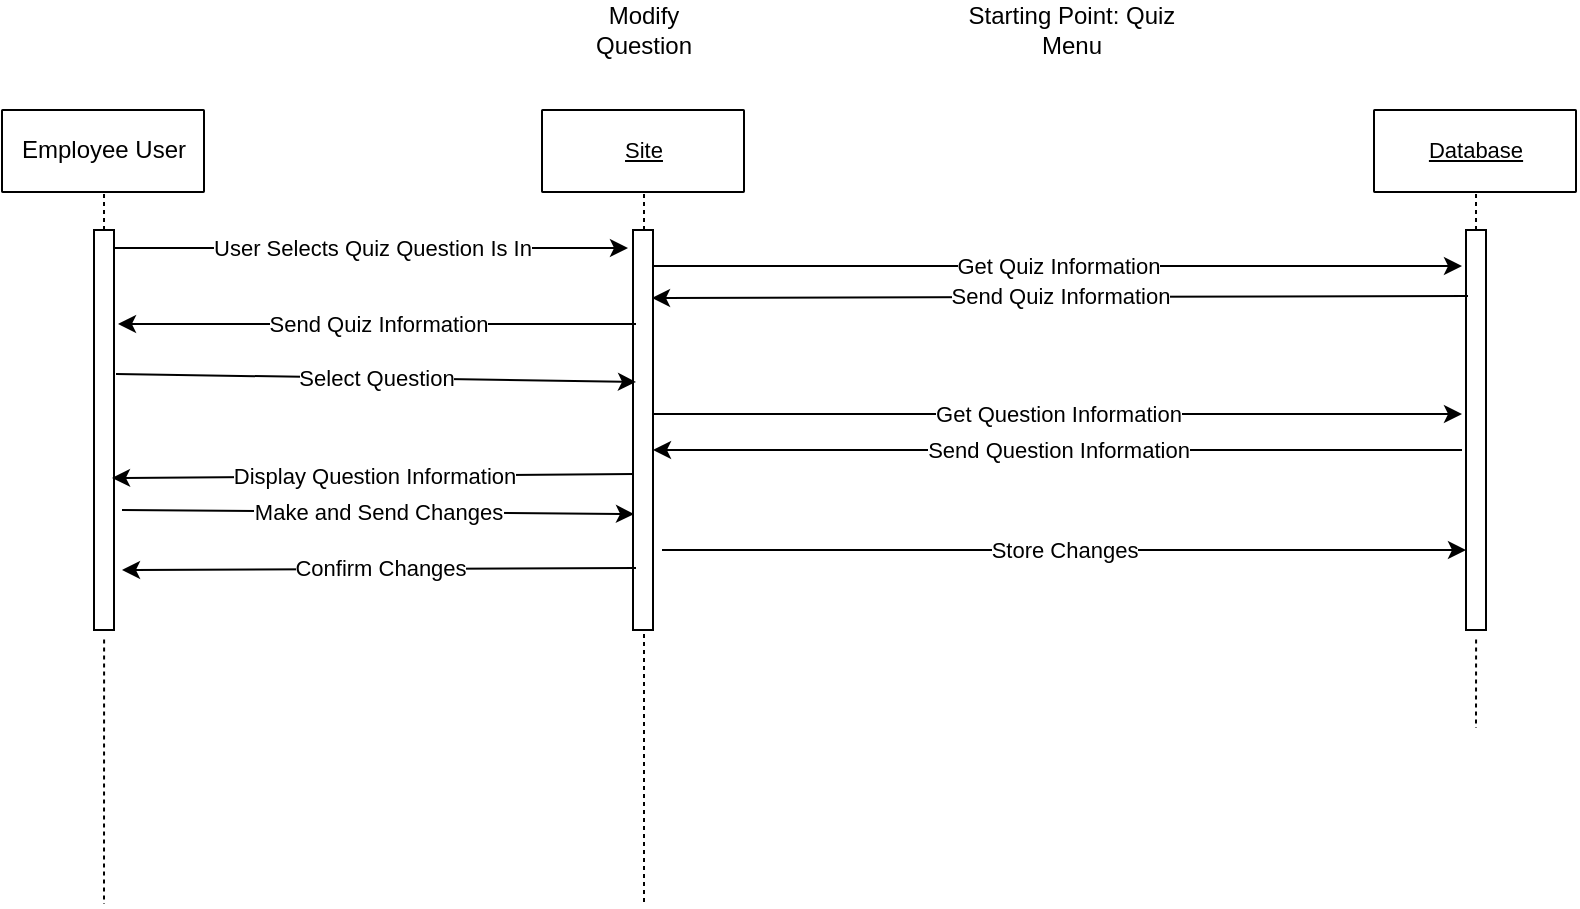 <mxfile version="12.2.6" pages="1"><diagram id="z3GykfxEeM_3-pgF7mjN" name="Page-1"><mxGraphModel dx="1102" dy="601" grid="1" gridSize="10" guides="1" tooltips="1" connect="1" arrows="1" fold="1" page="1" pageScale="1" pageWidth="850" pageHeight="1100" math="0" shadow="0"><root><mxCell id="0"/><mxCell id="1" parent="0"/><mxCell id="WGgRwCxHu7iBe9GPnQNk-1" style="vsdxID=3;fillColor=none;gradientColor=none;strokeColor=none;spacingTop=-3;spacingBottom=-3;spacingLeft=-3;spacingRight=-3;labelBackgroundColor=none;rounded=0;html=1;whiteSpace=wrap;" parent="1" vertex="1"><mxGeometry x="40" y="60" width="101" height="41" as="geometry"/></mxCell><mxCell id="WGgRwCxHu7iBe9GPnQNk-2" style="vsdxID=4;fillColor=#ffffff;gradientColor=none;shape=stencil(pZFLDsIwDERP4y1yEiEOUMoFOEFEDLEISZWG7+lJaypVFSvY2TPPsjUG0/TedgQa+5LTme7sigezBa05espcagWmBdMcU6ZTTtfopO9sJTWOCjmZUQOt0ebDnl8kGq6M2qzFkMlLug0bHx9frOdEo7A7YQPHGavwH3rqv8I/o8sbajFGI6FxCJLs3F9GWSV5g2nf);strokeColor=#000000;spacingTop=-3;spacingBottom=-3;spacingLeft=-3;spacingRight=-3;labelBackgroundColor=none;rounded=1;html=1;whiteSpace=wrap;" parent="WGgRwCxHu7iBe9GPnQNk-1" vertex="1"><mxGeometry width="101" height="41" as="geometry"/></mxCell><mxCell id="WGgRwCxHu7iBe9GPnQNk-3" value="Employee User" style="text;vsdxID=3;fillColor=none;gradientColor=none;strokeColor=none;spacingTop=-3;spacingBottom=-3;spacingLeft=-3;spacingRight=-3;labelBackgroundColor=none;rounded=0;html=1;whiteSpace=wrap;verticalAlign=middle;align=center;;html=1;" parent="WGgRwCxHu7iBe9GPnQNk-1" vertex="1"><mxGeometry y="-0.48" width="101.6" height="41.91" as="geometry"/></mxCell><mxCell id="WGgRwCxHu7iBe9GPnQNk-4" style="vsdxID=5;fillColor=none;gradientColor=none;strokeColor=none;spacingTop=-3;spacingBottom=-3;spacingLeft=-3;spacingRight=-3;labelBackgroundColor=none;rounded=0;html=1;whiteSpace=wrap;" parent="1" vertex="1"><mxGeometry x="310" y="60" width="101" height="41" as="geometry"/></mxCell><mxCell id="WGgRwCxHu7iBe9GPnQNk-5" style="vsdxID=6;fillColor=#ffffff;gradientColor=none;shape=stencil(pZFLDsIwDERP4y1yEiEOUMoFOEFEDLEISZWG7+lJaypVFSvY2TPPsjUG0/TedgQa+5LTme7sigezBa05espcagWmBdMcU6ZTTtfopO9sJTWOCjmZUQOt0ebDnl8kGq6M2qzFkMlLug0bHx9frOdEo7A7YQPHGavwH3rqv8I/o8sbajFGI6FxCJLs3F9GWSV5g2nf);strokeColor=#000000;spacingTop=-3;spacingBottom=-3;spacingLeft=-3;spacingRight=-3;labelBackgroundColor=none;rounded=1;html=1;whiteSpace=wrap;" parent="WGgRwCxHu7iBe9GPnQNk-4" vertex="1"><mxGeometry width="101" height="41" as="geometry"/></mxCell><mxCell id="WGgRwCxHu7iBe9GPnQNk-6" value="&lt;p style=&quot;align:center;margin-left:0;margin-right:0;margin-top:0px;margin-bottom:0px;text-indent:0;valign:middle;direction:ltr;&quot;&gt;&lt;font style=&quot;font-size:11px;font-family:Arial;color:#000000;direction:ltr;letter-spacing:0px;line-height:100%;opacity:1&quot;&gt;&lt;u&gt;Site&lt;/u&gt;&lt;/font&gt;&lt;/p&gt;" style="text;vsdxID=5;fillColor=none;gradientColor=none;strokeColor=none;spacingTop=-3;spacingBottom=-3;spacingLeft=-3;spacingRight=-3;labelBackgroundColor=none;rounded=0;html=1;whiteSpace=wrap;verticalAlign=middle;align=center;;html=1;" parent="WGgRwCxHu7iBe9GPnQNk-4" vertex="1"><mxGeometry y="-0.48" width="101.6" height="41.91" as="geometry"/></mxCell><mxCell id="WGgRwCxHu7iBe9GPnQNk-7" style="vsdxID=7;fillColor=none;gradientColor=none;strokeColor=none;spacingTop=-3;spacingBottom=-3;spacingLeft=-3;spacingRight=-3;labelBackgroundColor=none;rounded=0;html=1;whiteSpace=wrap;" parent="1" vertex="1"><mxGeometry x="726" y="60" width="101" height="41" as="geometry"/></mxCell><mxCell id="WGgRwCxHu7iBe9GPnQNk-8" style="vsdxID=8;fillColor=#ffffff;gradientColor=none;shape=stencil(pZFLDsIwDERP4y1yEiEOUMoFOEFEDLEISZWG7+lJaypVFSvY2TPPsjUG0/TedgQa+5LTme7sigezBa05espcagWmBdMcU6ZTTtfopO9sJTWOCjmZUQOt0ebDnl8kGq6M2qzFkMlLug0bHx9frOdEo7A7YQPHGavwH3rqv8I/o8sbajFGI6FxCJLs3F9GWSV5g2nf);strokeColor=#000000;spacingTop=-3;spacingBottom=-3;spacingLeft=-3;spacingRight=-3;labelBackgroundColor=none;rounded=1;html=1;whiteSpace=wrap;" parent="WGgRwCxHu7iBe9GPnQNk-7" vertex="1"><mxGeometry width="101" height="41" as="geometry"/></mxCell><mxCell id="WGgRwCxHu7iBe9GPnQNk-9" value="&lt;p style=&quot;align:center;margin-left:0;margin-right:0;margin-top:0px;margin-bottom:0px;text-indent:0;valign:middle;direction:ltr;&quot;&gt;&lt;font style=&quot;font-size:11px;font-family:Arial;color:#000000;direction:ltr;letter-spacing:0px;line-height:100%;opacity:1&quot;&gt;&lt;u&gt;Database&lt;/u&gt;&lt;/font&gt;&lt;/p&gt;" style="text;vsdxID=7;fillColor=none;gradientColor=none;strokeColor=none;spacingTop=-3;spacingBottom=-3;spacingLeft=-3;spacingRight=-3;labelBackgroundColor=none;rounded=0;html=1;whiteSpace=wrap;verticalAlign=middle;align=center;;html=1;" parent="WGgRwCxHu7iBe9GPnQNk-7" vertex="1"><mxGeometry y="-0.48" width="101.6" height="41.91" as="geometry"/></mxCell><mxCell id="WGgRwCxHu7iBe9GPnQNk-10" style="vsdxID=10;edgeStyle=none;dashed=1;dashPattern=2.00 2.00;startArrow=none;endArrow=none;startSize=5;endSize=5;strokeColor=#000000;spacingTop=-3;spacingBottom=-3;spacingLeft=-3;spacingRight=-3;verticalAlign=middle;html=1;labelBackgroundColor=none;rounded=0;" parent="1" edge="1"><mxGeometry relative="1" as="geometry"><mxPoint as="offset"/><Array as="points"/><mxPoint x="361" y="102" as="sourcePoint"/><mxPoint x="361" y="457" as="targetPoint"/></mxGeometry></mxCell><mxCell id="WGgRwCxHu7iBe9GPnQNk-11" style="vsdxID=9;edgeStyle=none;dashed=1;dashPattern=2.00 2.00;startArrow=none;endArrow=none;startSize=5;endSize=5;strokeColor=#000000;spacingTop=-3;spacingBottom=-3;spacingLeft=-3;spacingRight=-3;verticalAlign=middle;html=1;labelBackgroundColor=none;rounded=0;exitX=0.505;exitY=1.024;exitDx=0;exitDy=0;exitPerimeter=0;" parent="1" source="7WifGLgx_rq-3nd_lTQ2-1" edge="1"><mxGeometry relative="1" as="geometry"><mxPoint as="offset"/><Array as="points"/><mxPoint x="91" y="457" as="targetPoint"/></mxGeometry></mxCell><mxCell id="WGgRwCxHu7iBe9GPnQNk-12" style="vsdxID=11;edgeStyle=none;dashed=1;dashPattern=2.00 2.00;startArrow=none;endArrow=none;startSize=5;endSize=5;strokeColor=#000000;spacingTop=-3;spacingBottom=-3;spacingLeft=-3;spacingRight=-3;verticalAlign=middle;html=1;labelBackgroundColor=none;rounded=0;exitX=0.505;exitY=1.024;exitDx=0;exitDy=0;exitPerimeter=0;" parent="1" source="7WifGLgx_rq-3nd_lTQ2-4" edge="1"><mxGeometry relative="1" as="geometry"><mxPoint as="offset"/><Array as="points"/><mxPoint x="777" y="369" as="targetPoint"/></mxGeometry></mxCell><mxCell id="7WifGLgx_rq-3nd_lTQ2-1" value="" style="html=1;points=[];perimeter=orthogonalPerimeter;" parent="1" vertex="1"><mxGeometry x="86" y="120" width="10" height="200" as="geometry"/></mxCell><mxCell id="7WifGLgx_rq-3nd_lTQ2-2" style="vsdxID=9;edgeStyle=none;dashed=1;dashPattern=2.00 2.00;startArrow=none;endArrow=none;startSize=5;endSize=5;strokeColor=#000000;spacingTop=-3;spacingBottom=-3;spacingLeft=-3;spacingRight=-3;verticalAlign=middle;html=1;labelBackgroundColor=none;rounded=0;exitX=0.505;exitY=1.024;exitDx=0;exitDy=0;exitPerimeter=0;" parent="1" source="WGgRwCxHu7iBe9GPnQNk-1" target="7WifGLgx_rq-3nd_lTQ2-1" edge="1"><mxGeometry relative="1" as="geometry"><mxPoint as="offset"/><Array as="points"/><mxPoint x="91" y="457" as="targetPoint"/><mxPoint x="91" y="102" as="sourcePoint"/></mxGeometry></mxCell><mxCell id="7WifGLgx_rq-3nd_lTQ2-3" value="" style="html=1;points=[];perimeter=orthogonalPerimeter;" parent="1" vertex="1"><mxGeometry x="355.5" y="120" width="10" height="200" as="geometry"/></mxCell><mxCell id="7WifGLgx_rq-3nd_lTQ2-4" value="" style="html=1;points=[];perimeter=orthogonalPerimeter;" parent="1" vertex="1"><mxGeometry x="772" y="120" width="10" height="200" as="geometry"/></mxCell><mxCell id="7WifGLgx_rq-3nd_lTQ2-5" style="vsdxID=11;edgeStyle=none;dashed=1;dashPattern=2.00 2.00;startArrow=none;endArrow=none;startSize=5;endSize=5;strokeColor=#000000;spacingTop=-3;spacingBottom=-3;spacingLeft=-3;spacingRight=-3;verticalAlign=middle;html=1;labelBackgroundColor=none;rounded=0;exitX=0.505;exitY=1.024;exitDx=0;exitDy=0;exitPerimeter=0;" parent="1" source="WGgRwCxHu7iBe9GPnQNk-7" target="7WifGLgx_rq-3nd_lTQ2-4" edge="1"><mxGeometry relative="1" as="geometry"><mxPoint as="offset"/><Array as="points"/><mxPoint x="777" y="369" as="targetPoint"/><mxPoint x="777" y="102" as="sourcePoint"/></mxGeometry></mxCell><mxCell id="ixMTu9N09jsRqR652TPs-1" value="Modify Question" style="text;html=1;strokeColor=none;fillColor=none;align=center;verticalAlign=middle;whiteSpace=wrap;rounded=0;" parent="1" vertex="1"><mxGeometry x="341" y="10" width="40" height="20" as="geometry"/></mxCell><mxCell id="ixMTu9N09jsRqR652TPs-2" value="Starting Point: Quiz Menu" style="text;html=1;strokeColor=none;fillColor=none;align=center;verticalAlign=middle;whiteSpace=wrap;rounded=0;" parent="1" vertex="1"><mxGeometry x="520" y="10" width="110" height="20" as="geometry"/></mxCell><mxCell id="ixMTu9N09jsRqR652TPs-3" value="User Selects Quiz Question Is In" style="endArrow=classic;html=1;entryX=-0.25;entryY=0.045;entryDx=0;entryDy=0;entryPerimeter=0;" parent="1" source="7WifGLgx_rq-3nd_lTQ2-1" target="7WifGLgx_rq-3nd_lTQ2-3" edge="1"><mxGeometry width="50" height="50" relative="1" as="geometry"><mxPoint x="180" y="180" as="sourcePoint"/><mxPoint x="230" y="130" as="targetPoint"/></mxGeometry></mxCell><mxCell id="ixMTu9N09jsRqR652TPs-4" value="Get Quiz Information" style="endArrow=classic;html=1;exitX=1.05;exitY=0.09;exitDx=0;exitDy=0;exitPerimeter=0;" parent="1" source="7WifGLgx_rq-3nd_lTQ2-3" edge="1"><mxGeometry width="50" height="50" relative="1" as="geometry"><mxPoint x="480" y="200" as="sourcePoint"/><mxPoint x="770" y="138" as="targetPoint"/></mxGeometry></mxCell><mxCell id="ixMTu9N09jsRqR652TPs-5" value="Send Quiz Information" style="endArrow=classic;html=1;entryX=0.95;entryY=0.17;entryDx=0;entryDy=0;entryPerimeter=0;exitX=0.1;exitY=0.165;exitDx=0;exitDy=0;exitPerimeter=0;" parent="1" source="7WifGLgx_rq-3nd_lTQ2-4" target="7WifGLgx_rq-3nd_lTQ2-3" edge="1"><mxGeometry width="50" height="50" relative="1" as="geometry"><mxPoint x="470" y="270" as="sourcePoint"/><mxPoint x="520" y="220" as="targetPoint"/></mxGeometry></mxCell><mxCell id="ixMTu9N09jsRqR652TPs-6" value="Send Quiz Information" style="endArrow=classic;html=1;entryX=1.2;entryY=0.235;entryDx=0;entryDy=0;entryPerimeter=0;" parent="1" target="7WifGLgx_rq-3nd_lTQ2-1" edge="1"><mxGeometry width="50" height="50" relative="1" as="geometry"><mxPoint x="357" y="167" as="sourcePoint"/><mxPoint x="220" y="170" as="targetPoint"/></mxGeometry></mxCell><mxCell id="ixMTu9N09jsRqR652TPs-7" value="Select Question" style="endArrow=classic;html=1;exitX=1.1;exitY=0.36;exitDx=0;exitDy=0;exitPerimeter=0;entryX=0.15;entryY=0.38;entryDx=0;entryDy=0;entryPerimeter=0;" parent="1" source="7WifGLgx_rq-3nd_lTQ2-1" target="7WifGLgx_rq-3nd_lTQ2-3" edge="1"><mxGeometry width="50" height="50" relative="1" as="geometry"><mxPoint x="160" y="230" as="sourcePoint"/><mxPoint x="210" y="180" as="targetPoint"/></mxGeometry></mxCell><mxCell id="_Mh3U_QAMKpwcjk1gb9i-1" value="Get Question Information" style="endArrow=classic;html=1;exitX=0.95;exitY=0.46;exitDx=0;exitDy=0;exitPerimeter=0;entryX=-0.2;entryY=0.46;entryDx=0;entryDy=0;entryPerimeter=0;" edge="1" parent="1" source="7WifGLgx_rq-3nd_lTQ2-3" target="7WifGLgx_rq-3nd_lTQ2-4"><mxGeometry width="50" height="50" relative="1" as="geometry"><mxPoint x="490" y="280" as="sourcePoint"/><mxPoint x="540" y="230" as="targetPoint"/></mxGeometry></mxCell><mxCell id="_Mh3U_QAMKpwcjk1gb9i-4" value="Send Question Information" style="endArrow=classic;html=1;" edge="1" parent="1" target="7WifGLgx_rq-3nd_lTQ2-3"><mxGeometry width="50" height="50" relative="1" as="geometry"><mxPoint x="770" y="230" as="sourcePoint"/><mxPoint x="530" y="230" as="targetPoint"/></mxGeometry></mxCell><mxCell id="_Mh3U_QAMKpwcjk1gb9i-6" value="Display Question Information" style="endArrow=classic;html=1;entryX=0.9;entryY=0.62;entryDx=0;entryDy=0;entryPerimeter=0;exitX=0.05;exitY=0.61;exitDx=0;exitDy=0;exitPerimeter=0;" edge="1" parent="1" source="7WifGLgx_rq-3nd_lTQ2-3" target="7WifGLgx_rq-3nd_lTQ2-1"><mxGeometry width="50" height="50" relative="1" as="geometry"><mxPoint x="230" y="280" as="sourcePoint"/><mxPoint x="280" y="230" as="targetPoint"/></mxGeometry></mxCell><mxCell id="_Mh3U_QAMKpwcjk1gb9i-7" value="Make and Send Changes" style="endArrow=classic;html=1;exitX=1.4;exitY=0.7;exitDx=0;exitDy=0;exitPerimeter=0;entryX=0.05;entryY=0.71;entryDx=0;entryDy=0;entryPerimeter=0;" edge="1" parent="1" source="7WifGLgx_rq-3nd_lTQ2-1" target="7WifGLgx_rq-3nd_lTQ2-3"><mxGeometry width="50" height="50" relative="1" as="geometry"><mxPoint x="170" y="310" as="sourcePoint"/><mxPoint x="220" y="260" as="targetPoint"/></mxGeometry></mxCell><mxCell id="_Mh3U_QAMKpwcjk1gb9i-8" value="Store Changes" style="endArrow=classic;html=1;exitX=1.45;exitY=0.8;exitDx=0;exitDy=0;exitPerimeter=0;" edge="1" parent="1" source="7WifGLgx_rq-3nd_lTQ2-3" target="7WifGLgx_rq-3nd_lTQ2-4"><mxGeometry width="50" height="50" relative="1" as="geometry"><mxPoint x="480" y="320" as="sourcePoint"/><mxPoint x="530" y="270" as="targetPoint"/></mxGeometry></mxCell><mxCell id="_Mh3U_QAMKpwcjk1gb9i-9" value="Confirm Changes" style="endArrow=classic;html=1;entryX=1.4;entryY=0.85;entryDx=0;entryDy=0;entryPerimeter=0;exitX=0.15;exitY=0.845;exitDx=0;exitDy=0;exitPerimeter=0;" edge="1" parent="1" source="7WifGLgx_rq-3nd_lTQ2-3" target="7WifGLgx_rq-3nd_lTQ2-1"><mxGeometry width="50" height="50" relative="1" as="geometry"><mxPoint x="210" y="350" as="sourcePoint"/><mxPoint x="260" y="300" as="targetPoint"/></mxGeometry></mxCell></root></mxGraphModel></diagram></mxfile>